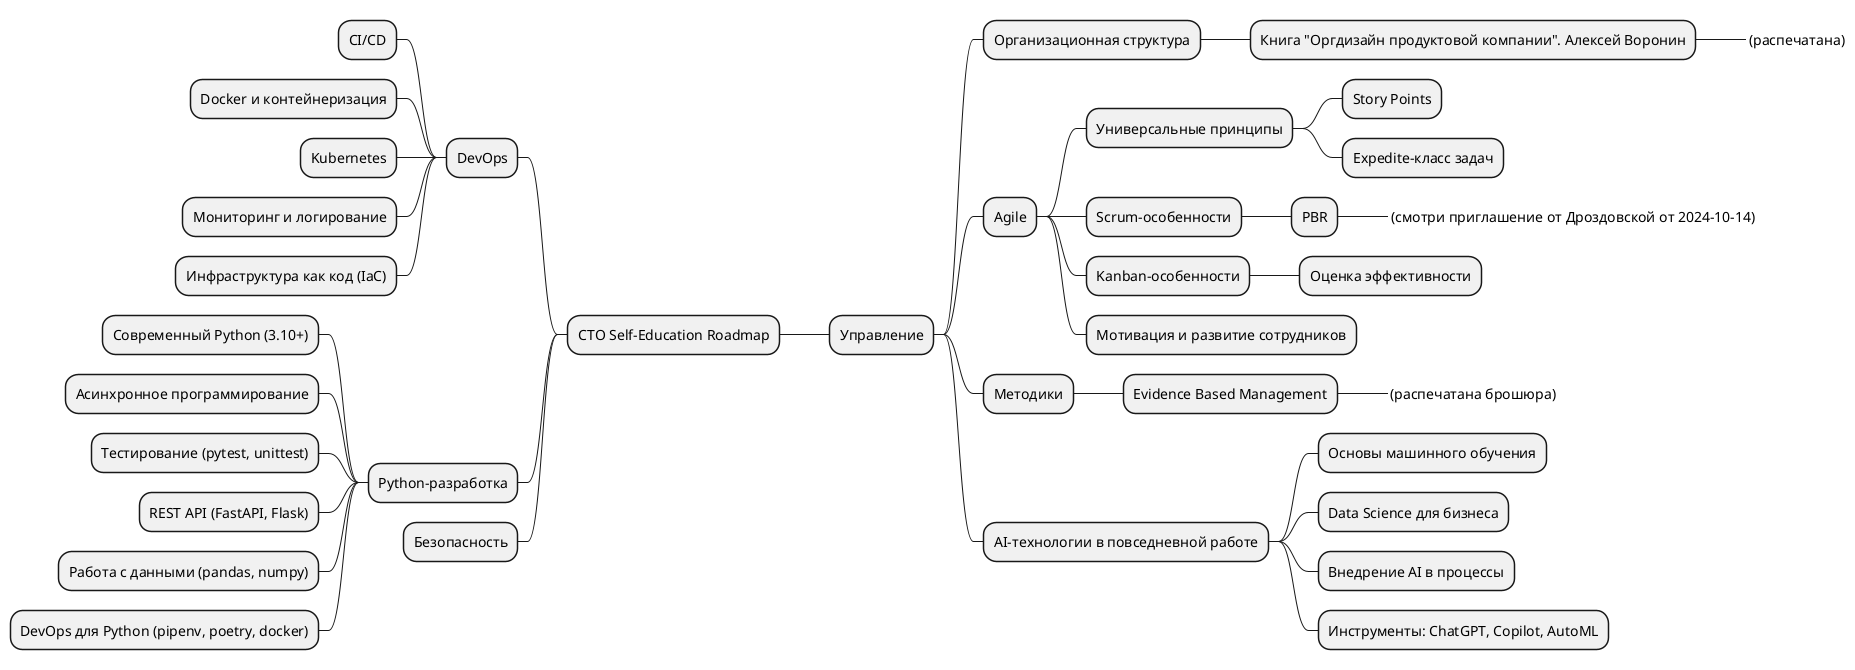 @startmindmap CTO Roadmap
+ CTO Self-Education Roadmap

++ Управление

+++ Организационная структура

++++ Книга "Оргдизайн продуктовой компании". Алексей Воронин
+++++_  (распечатана)

+++ Agile
++++ Универсальные принципы
+++++ Story Points
+++++ Expedite-класс задач
++++ Scrum-особенности
+++++ PBR
++++++_ (смотри приглашение от Дроздовской от 2024-10-14)
++++ Kanban-особенности
+++++ Оценка эффективности
++++ Мотивация и развитие сотрудников

+++ Методики
++++ Evidence Based Management
+++++_ (распечатана брошюра)

+++ AI-технологии в повседневной работе
++++ Основы машинного обучения
++++ Data Science для бизнеса
++++ Внедрение AI в процессы
++++ Инструменты: ChatGPT, Copilot, AutoML

-- DevOps
--- CI/CD
--- Docker и контейнеризация
--- Kubernetes
--- Мониторинг и логирование
--- Инфраструктура как код (IaC)
-- Python-разработка
--- Современный Python (3.10+)
--- Асинхронное программирование
--- Тестирование (pytest, unittest)
--- REST API (FastAPI, Flask)
--- Работа с данными (pandas, numpy)
--- DevOps для Python (pipenv, poetry, docker)

-- Безопасность
@endmindmap
